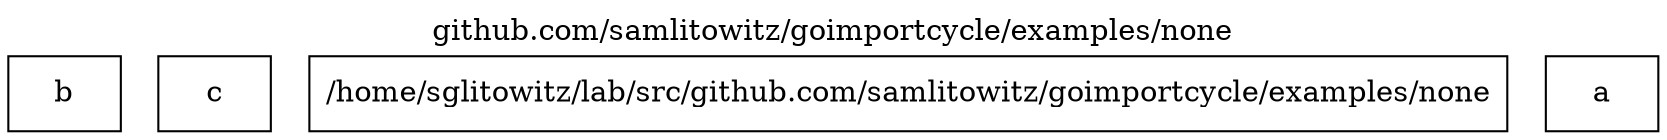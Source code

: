
digraph {
	labelloc="t";
	label="github.com/samlitowitz/goimportcycle/examples/none";
	rankdir="TB";
	node [shape="rect"];

	pkg_b [label="b", style="filled", fontcolor="#000000", fillcolor="#ffffff"];
	pkg_c [label="c", style="filled", fontcolor="#000000", fillcolor="#ffffff"];
	pkg_main [label="/home/sglitowitz/lab/src/github.com/samlitowitz/goimportcycle/examples/none", style="filled", fontcolor="#000000", fillcolor="#ffffff"];
	pkg_a [label="a", style="filled", fontcolor="#000000", fillcolor="#ffffff"];
}
